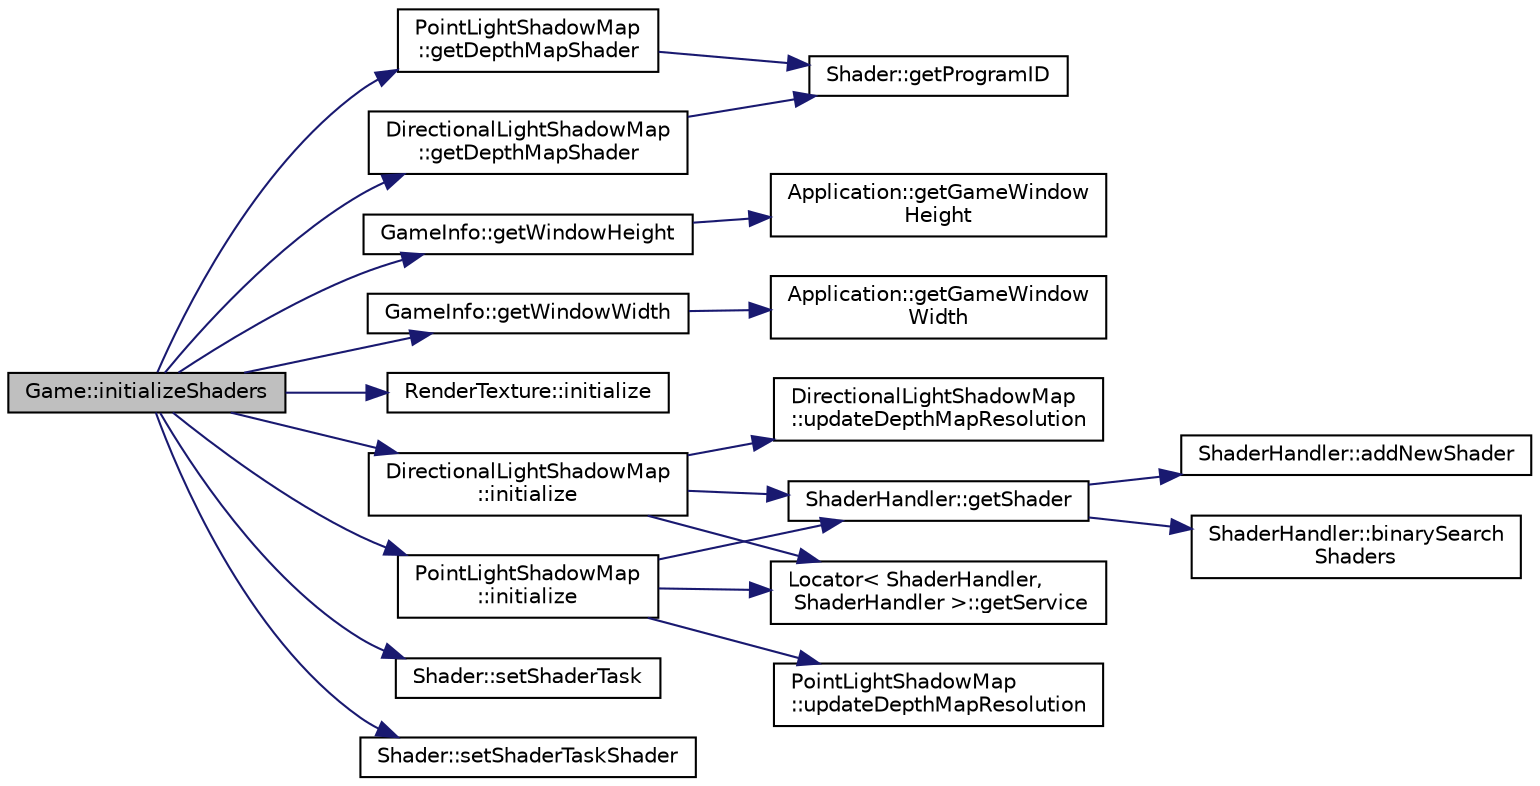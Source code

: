 digraph "Game::initializeShaders"
{
 // INTERACTIVE_SVG=YES
 // LATEX_PDF_SIZE
  edge [fontname="Helvetica",fontsize="10",labelfontname="Helvetica",labelfontsize="10"];
  node [fontname="Helvetica",fontsize="10",shape=record];
  rankdir="LR";
  Node1 [label="Game::initializeShaders",height=0.2,width=0.4,color="black", fillcolor="grey75", style="filled", fontcolor="black",tooltip=" "];
  Node1 -> Node2 [color="midnightblue",fontsize="10",style="solid",fontname="Helvetica"];
  Node2 [label="DirectionalLightShadowMap\l::getDepthMapShader",height=0.2,width=0.4,color="black", fillcolor="white", style="filled",URL="$dc/d22/class_directional_light_shadow_map.html#a7215d4fbf75ee37aecd032fea06babdc",tooltip=" "];
  Node2 -> Node3 [color="midnightblue",fontsize="10",style="solid",fontname="Helvetica"];
  Node3 [label="Shader::getProgramID",height=0.2,width=0.4,color="black", fillcolor="white", style="filled",URL="$d1/d51/class_shader.html#a240b7ecb19883fa340489840733eae6d",tooltip=" "];
  Node1 -> Node4 [color="midnightblue",fontsize="10",style="solid",fontname="Helvetica"];
  Node4 [label="PointLightShadowMap\l::getDepthMapShader",height=0.2,width=0.4,color="black", fillcolor="white", style="filled",URL="$d1/d18/class_point_light_shadow_map.html#ac4549a568648ddeaf3c9030e206522f3",tooltip=" "];
  Node4 -> Node3 [color="midnightblue",fontsize="10",style="solid",fontname="Helvetica"];
  Node1 -> Node5 [color="midnightblue",fontsize="10",style="solid",fontname="Helvetica"];
  Node5 [label="GameInfo::getWindowHeight",height=0.2,width=0.4,color="black", fillcolor="white", style="filled",URL="$d4/d58/namespace_game_info.html#a344c7e16ac06ee1f8458a249aac36e8e",tooltip=" "];
  Node5 -> Node6 [color="midnightblue",fontsize="10",style="solid",fontname="Helvetica"];
  Node6 [label="Application::getGameWindow\lHeight",height=0.2,width=0.4,color="black", fillcolor="white", style="filled",URL="$de/d6b/class_application.html#a0398d40c89d52bb8d6ac6ac466c5d30c",tooltip=" "];
  Node1 -> Node7 [color="midnightblue",fontsize="10",style="solid",fontname="Helvetica"];
  Node7 [label="GameInfo::getWindowWidth",height=0.2,width=0.4,color="black", fillcolor="white", style="filled",URL="$d4/d58/namespace_game_info.html#a7cf2306eb3025a60a9e2da52eefba71e",tooltip=" "];
  Node7 -> Node8 [color="midnightblue",fontsize="10",style="solid",fontname="Helvetica"];
  Node8 [label="Application::getGameWindow\lWidth",height=0.2,width=0.4,color="black", fillcolor="white", style="filled",URL="$de/d6b/class_application.html#aad8864ec1fa58ee23db7b111876d09a5",tooltip=" "];
  Node1 -> Node9 [color="midnightblue",fontsize="10",style="solid",fontname="Helvetica"];
  Node9 [label="RenderTexture::initialize",height=0.2,width=0.4,color="black", fillcolor="white", style="filled",URL="$dd/db8/class_render_texture.html#afc74bdbbb35d6af7b9b4a1b77c6ae011",tooltip=" "];
  Node1 -> Node10 [color="midnightblue",fontsize="10",style="solid",fontname="Helvetica"];
  Node10 [label="PointLightShadowMap\l::initialize",height=0.2,width=0.4,color="black", fillcolor="white", style="filled",URL="$d1/d18/class_point_light_shadow_map.html#ab74d70c7108207fcda5aeda08514b393",tooltip=" "];
  Node10 -> Node11 [color="midnightblue",fontsize="10",style="solid",fontname="Helvetica"];
  Node11 [label="Locator\< ShaderHandler,\l ShaderHandler \>::getService",height=0.2,width=0.4,color="black", fillcolor="white", style="filled",URL="$d2/d23/class_locator.html#a310ebd51e96b6341e25471b651afaf34",tooltip=" "];
  Node10 -> Node12 [color="midnightblue",fontsize="10",style="solid",fontname="Helvetica"];
  Node12 [label="ShaderHandler::getShader",height=0.2,width=0.4,color="black", fillcolor="white", style="filled",URL="$de/d51/class_shader_handler.html#ad478cf645ea1baf7f0172059d3f9d40a",tooltip=" "];
  Node12 -> Node13 [color="midnightblue",fontsize="10",style="solid",fontname="Helvetica"];
  Node13 [label="ShaderHandler::addNewShader",height=0.2,width=0.4,color="black", fillcolor="white", style="filled",URL="$de/d51/class_shader_handler.html#aa6135a3de8989141daaf63815d7e3ba5",tooltip=" "];
  Node12 -> Node14 [color="midnightblue",fontsize="10",style="solid",fontname="Helvetica"];
  Node14 [label="ShaderHandler::binarySearch\lShaders",height=0.2,width=0.4,color="black", fillcolor="white", style="filled",URL="$de/d51/class_shader_handler.html#ad363f345aa76d162312c455de9a4ee40",tooltip=" "];
  Node10 -> Node15 [color="midnightblue",fontsize="10",style="solid",fontname="Helvetica"];
  Node15 [label="PointLightShadowMap\l::updateDepthMapResolution",height=0.2,width=0.4,color="black", fillcolor="white", style="filled",URL="$d1/d18/class_point_light_shadow_map.html#a28292a616ec4e9a3b4434efa560b575d",tooltip=" "];
  Node1 -> Node16 [color="midnightblue",fontsize="10",style="solid",fontname="Helvetica"];
  Node16 [label="DirectionalLightShadowMap\l::initialize",height=0.2,width=0.4,color="black", fillcolor="white", style="filled",URL="$dc/d22/class_directional_light_shadow_map.html#a03e2c232a0bc4595be80e4031be543aa",tooltip=" "];
  Node16 -> Node11 [color="midnightblue",fontsize="10",style="solid",fontname="Helvetica"];
  Node16 -> Node12 [color="midnightblue",fontsize="10",style="solid",fontname="Helvetica"];
  Node16 -> Node17 [color="midnightblue",fontsize="10",style="solid",fontname="Helvetica"];
  Node17 [label="DirectionalLightShadowMap\l::updateDepthMapResolution",height=0.2,width=0.4,color="black", fillcolor="white", style="filled",URL="$dc/d22/class_directional_light_shadow_map.html#aa3c557d87f293c66b28ad25b842470bc",tooltip=" "];
  Node1 -> Node18 [color="midnightblue",fontsize="10",style="solid",fontname="Helvetica"];
  Node18 [label="Shader::setShaderTask",height=0.2,width=0.4,color="black", fillcolor="white", style="filled",URL="$d1/d51/class_shader.html#a4e1d061275e99fb2aa818d5c2372e863",tooltip=" "];
  Node1 -> Node19 [color="midnightblue",fontsize="10",style="solid",fontname="Helvetica"];
  Node19 [label="Shader::setShaderTaskShader",height=0.2,width=0.4,color="black", fillcolor="white", style="filled",URL="$d1/d51/class_shader.html#aedb77a114862614f3fd1ee942e6e3c0e",tooltip=" "];
}
